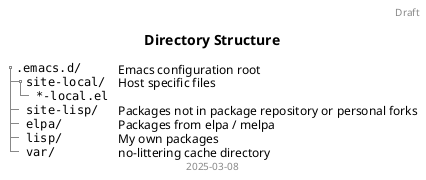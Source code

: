 @startsalt
' dir-structure
header Draft
title Directory Structure
footer 2025-03-08
{
{T
+ "".emacs.d/""   | Emacs configuration root
++ ""site-local/"" | Host specific files
+++ ""*-local.el""
++ ""site-lisp/"" | Packages not in package repository or personal forks
++ ""elpa/"" | Packages from elpa / melpa
++ ""lisp/"" | My own packages
++ ""var/"" | no-littering cache directory
}
}

@endsalt
